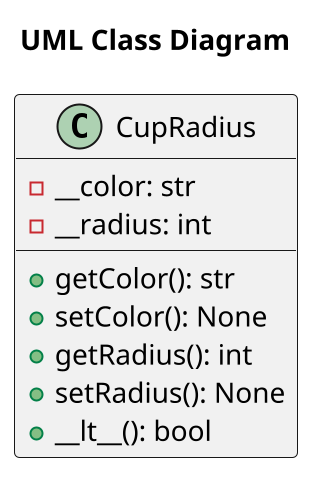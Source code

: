@startuml
scale 2
title "UML Class Diagram"
class CupRadius {
	-__color: str
	-__radius: int
	+getColor(): str
	+setColor(): None
	+getRadius(): int
	+setRadius(): None
	+__lt__(): bool
}
@enduml